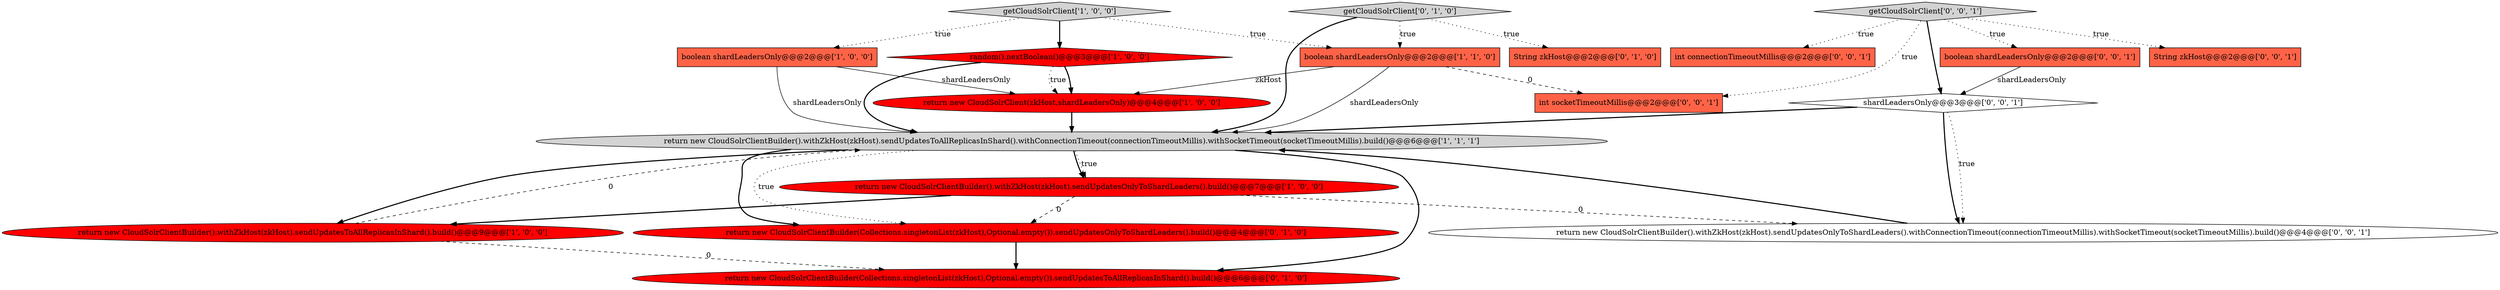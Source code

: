 digraph {
0 [style = filled, label = "return new CloudSolrClientBuilder().withZkHost(zkHost).sendUpdatesToAllReplicasInShard().withConnectionTimeout(connectionTimeoutMillis).withSocketTimeout(socketTimeoutMillis).build()@@@6@@@['1', '1', '1']", fillcolor = lightgray, shape = ellipse image = "AAA0AAABBB1BBB"];
4 [style = filled, label = "return new CloudSolrClientBuilder().withZkHost(zkHost).sendUpdatesToAllReplicasInShard().build()@@@9@@@['1', '0', '0']", fillcolor = red, shape = ellipse image = "AAA1AAABBB1BBB"];
5 [style = filled, label = "getCloudSolrClient['1', '0', '0']", fillcolor = lightgray, shape = diamond image = "AAA0AAABBB1BBB"];
17 [style = filled, label = "int socketTimeoutMillis@@@2@@@['0', '0', '1']", fillcolor = tomato, shape = box image = "AAA0AAABBB3BBB"];
11 [style = filled, label = "getCloudSolrClient['0', '1', '0']", fillcolor = lightgray, shape = diamond image = "AAA0AAABBB2BBB"];
3 [style = filled, label = "boolean shardLeadersOnly@@@2@@@['1', '1', '0']", fillcolor = tomato, shape = box image = "AAA0AAABBB1BBB"];
8 [style = filled, label = "String zkHost@@@2@@@['0', '1', '0']", fillcolor = tomato, shape = box image = "AAA0AAABBB2BBB"];
13 [style = filled, label = "return new CloudSolrClientBuilder().withZkHost(zkHost).sendUpdatesOnlyToShardLeaders().withConnectionTimeout(connectionTimeoutMillis).withSocketTimeout(socketTimeoutMillis).build()@@@4@@@['0', '0', '1']", fillcolor = white, shape = ellipse image = "AAA0AAABBB3BBB"];
2 [style = filled, label = "return new CloudSolrClient(zkHost,shardLeadersOnly)@@@4@@@['1', '0', '0']", fillcolor = red, shape = ellipse image = "AAA1AAABBB1BBB"];
16 [style = filled, label = "boolean shardLeadersOnly@@@2@@@['0', '0', '1']", fillcolor = tomato, shape = box image = "AAA0AAABBB3BBB"];
6 [style = filled, label = "random().nextBoolean()@@@3@@@['1', '0', '0']", fillcolor = red, shape = diamond image = "AAA1AAABBB1BBB"];
9 [style = filled, label = "return new CloudSolrClientBuilder(Collections.singletonList(zkHost),Optional.empty()).sendUpdatesOnlyToShardLeaders().build()@@@4@@@['0', '1', '0']", fillcolor = red, shape = ellipse image = "AAA1AAABBB2BBB"];
10 [style = filled, label = "return new CloudSolrClientBuilder(Collections.singletonList(zkHost),Optional.empty()).sendUpdatesToAllReplicasInShard().build()@@@6@@@['0', '1', '0']", fillcolor = red, shape = ellipse image = "AAA1AAABBB2BBB"];
15 [style = filled, label = "getCloudSolrClient['0', '0', '1']", fillcolor = lightgray, shape = diamond image = "AAA0AAABBB3BBB"];
18 [style = filled, label = "shardLeadersOnly@@@3@@@['0', '0', '1']", fillcolor = white, shape = diamond image = "AAA0AAABBB3BBB"];
12 [style = filled, label = "String zkHost@@@2@@@['0', '0', '1']", fillcolor = tomato, shape = box image = "AAA0AAABBB3BBB"];
7 [style = filled, label = "return new CloudSolrClientBuilder().withZkHost(zkHost).sendUpdatesOnlyToShardLeaders().build()@@@7@@@['1', '0', '0']", fillcolor = red, shape = ellipse image = "AAA1AAABBB1BBB"];
1 [style = filled, label = "boolean shardLeadersOnly@@@2@@@['1', '0', '0']", fillcolor = tomato, shape = box image = "AAA0AAABBB1BBB"];
14 [style = filled, label = "int connectionTimeoutMillis@@@2@@@['0', '0', '1']", fillcolor = tomato, shape = box image = "AAA0AAABBB3BBB"];
0->9 [style = bold, label=""];
3->17 [style = dashed, label="0"];
5->1 [style = dotted, label="true"];
4->0 [style = dashed, label="0"];
16->18 [style = solid, label="shardLeadersOnly"];
6->0 [style = bold, label=""];
7->4 [style = bold, label=""];
9->10 [style = bold, label=""];
5->3 [style = dotted, label="true"];
1->2 [style = solid, label="shardLeadersOnly"];
15->16 [style = dotted, label="true"];
15->14 [style = dotted, label="true"];
15->18 [style = bold, label=""];
0->7 [style = bold, label=""];
6->2 [style = bold, label=""];
15->17 [style = dotted, label="true"];
3->2 [style = solid, label="zkHost"];
0->10 [style = bold, label=""];
2->0 [style = bold, label=""];
6->2 [style = dotted, label="true"];
11->0 [style = bold, label=""];
5->6 [style = bold, label=""];
0->4 [style = bold, label=""];
7->9 [style = dashed, label="0"];
7->13 [style = dashed, label="0"];
18->13 [style = bold, label=""];
15->12 [style = dotted, label="true"];
11->8 [style = dotted, label="true"];
4->10 [style = dashed, label="0"];
3->0 [style = solid, label="shardLeadersOnly"];
11->3 [style = dotted, label="true"];
1->0 [style = solid, label="shardLeadersOnly"];
0->9 [style = dotted, label="true"];
18->0 [style = bold, label=""];
0->7 [style = dotted, label="true"];
13->0 [style = bold, label=""];
18->13 [style = dotted, label="true"];
}
